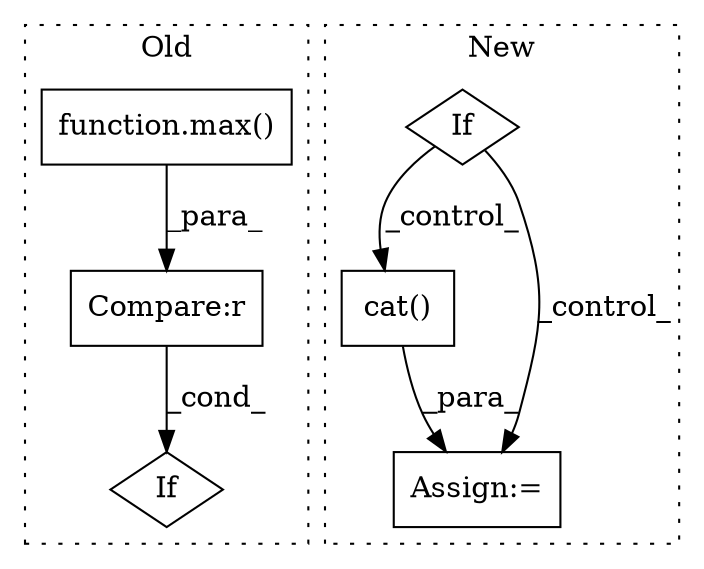 digraph G {
subgraph cluster0 {
1 [label="function.max()" a="75" s="3219,3231" l="4,1" shape="box"];
4 [label="If" a="96" s="3192" l="3" shape="diamond"];
6 [label="Compare:r" a="40" s="3195" l="53" shape="box"];
label = "Old";
style="dotted";
}
subgraph cluster1 {
2 [label="cat()" a="75" s="4528,4545" l="10,1" shape="box"];
3 [label="Assign:=" a="68" s="4525" l="3" shape="box"];
5 [label="If" a="96" s="4508" l="3" shape="diamond"];
label = "New";
style="dotted";
}
1 -> 6 [label="_para_"];
2 -> 3 [label="_para_"];
5 -> 2 [label="_control_"];
5 -> 3 [label="_control_"];
6 -> 4 [label="_cond_"];
}